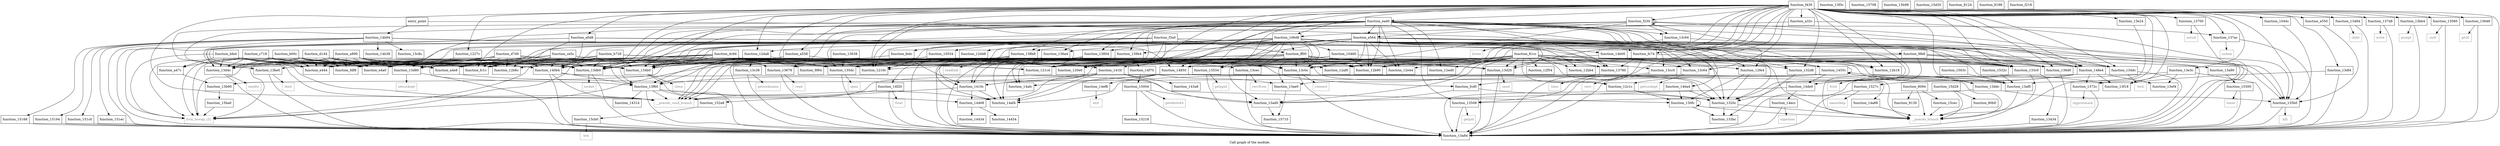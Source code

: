 digraph "Call graph of the module." {
  label="Call graph of the module.";
  node [shape=record];

  Node_function_f430 [label="{function_f430}"];
  Node_function_fc74 [label="{function_fc74}"];
  Node_function_fcd0 [label="{function_fcd0}"];
  Node_function_fdf8 [label="{function_fdf8}"];
  Node_function_1210c [label="{function_1210c}"];
  Node_function_fc1c [label="{function_fc1c}"];
  Node_function_13cc0 [label="{function_13cc0}"];
  Node_function_13678 [label="{function_13678}"];
  Node_function_121c4 [label="{function_121c4}"];
  Node_function_1227c [label="{function_1227c}"];
  Node_function_12af0 [label="{function_12af0}"];
  Node_function_12b18 [label="{function_12b18}"];
  Node_function_136a4 [label="{function_136a4}"];
  Node_function_fedc [label="{function_fedc}"];
  Node_function_ff00 [label="{function_ff00}"];
  Node_function_133c0 [label="{function_133c0}"];
  Node_function_13c94 [label="{function_13c94}"];
  Node_function_10534 [label="{function_10534}"];
  Node_function_12b6c [label="{function_12b6c}"];
  Node_function_136d0 [label="{function_136d0}"];
  Node_function_12b90 [label="{function_12b90}"];
  Node_function_12bb4 [label="{function_12bb4}"];
  Node_function_12c1c [label="{function_12c1c}"];
  Node_function_13700 [label="{function_13700}"];
  Node_function_12d48 [label="{function_12d48}"];
  Node_function_12da8 [label="{function_12da8}"];
  Node_function_12e44 [label="{function_12e44}"];
  Node_function_13ad0 [label="{function_13ad0}"];
  Node_function_13434 [label="{function_13434}"];
  Node_function_13ae0 [label="{function_13ae0}"];
  Node_function_13484 [label="{function_13484}"];
  Node_function_13af0 [label="{function_13af0}"];
  Node_function_134b0 [label="{function_134b0}"];
  Node_function_13b90 [label="{function_13b90}"];
  Node_function_134dc [label="{function_134dc}"];
  Node_function_106d8 [label="{function_106d8}"];
  Node_function_1372c [label="{function_1372c}"];
  Node_function_13780 [label="{function_13780}"];
  Node_function_12ed0 [label="{function_12ed0}"];
  Node_function_137ac [label="{function_137ac}"];
  Node_function_137d8 [label="{function_137d8}"];
  Node_function_12f54 [label="{function_12f54}"];
  Node_function_13508 [label="{function_13508}"];
  Node_function_13534 [label="{function_13534}"];
  Node_function_13bb4 [label="{function_13bb4}"];
  Node_function_13560 [label="{function_13560}"];
  Node_function_13be0 [label="{function_13be0}"];
  Node_function_1044c [label="{function_1044c}"];
  Node_function_10460 [label="{function_10460}"];
  Node_function_120e0 [label="{function_120e0}"];
  Node_function_13804 [label="{function_13804}"];
  Node_function_132d8 [label="{function_132d8}"];
  Node_function_138b8 [label="{function_138b8}"];
  Node_function_139b4 [label="{function_139b4}"];
  Node_function_12fe4 [label="{function_12fe4}"];
  Node_function_13a84 [label="{function_13a84}"];
  Node_function_130fc [label="{function_130fc}"];
  Node_function_13a90 [label="{function_13a90}"];
  Node_function_1320c [label="{function_1320c}"];
  Node_function_135b0 [label="{function_135b0}"];
  Node_function_13c0c [label="{function_13c0c}"];
  Node_function_135dc [label="{function_135dc}"];
  Node_function_13c38 [label="{function_13c38}"];
  Node_function_13638 [label="{function_13638}"];
  Node_function_13648 [label="{function_13648}"];
  Node_function_13c64 [label="{function_13c64}"];
  Node_function_13cec [label="{function_13cec}"];
  Node_function_13d4c [label="{function_13d4c}"];
  Node_function_13d80 [label="{function_13d80}"];
  Node_function_13db0 [label="{function_13db0}"];
  Node_function_13ddc [label="{function_13ddc}"];
  Node_function_13df4 [label="{function_13df4}"];
  Node_function_13e24 [label="{function_13e24}"];
  Node_function_13e3c [label="{function_13e3c}"];
  Node_function_13ef4 [label="{function_13ef4}"];
  Node_function_133bc [label="{function_133bc}"];
  Node_function_13d20 [label="{function_13d20}"];
  Node_llvm_bswap_i32 [color="gray50", fontcolor="gray50", label="{llvm_bswap_i32}"];
  Node_function_13f18 [label="{function_13f18}"];
  Node_function_13f3c [label="{function_13f3c}"];
  Node_function_13f60 [label="{function_13f60}"];
  Node_function_140b4 [label="{function_140b4}"];
  Node_function_1410c [label="{function_1410c}"];
  Node_function_141fc [label="{function_141fc}"];
  Node_function_14314 [label="{function_14314}"];
  Node_function_143a8 [label="{function_143a8}"];
  Node_function_14434 [label="{function_14434}"];
  Node_function_14454 [label="{function_14454}"];
  Node_function_14468 [label="{function_14468}"];
  Node_function_1455c [label="{function_1455c}"];
  Node_function_146a4 [label="{function_146a4}"];
  Node_function_14850 [label="{function_14850}"];
  Node_function_148e4 [label="{function_148e4}"];
  Node_function_14a88 [label="{function_14a88}"];
  Node_function_14af4 [label="{function_14af4}"];
  Node_function_14b38 [label="{function_14b38}"];
  Node_function_14afc [label="{function_14afc}"];
  Node_function_14b00 [label="{function_14b00}"];
  Node_function_14b94 [label="{function_14b94}"];
  Node_function_14de0 [label="{function_14de0}"];
  Node_function_14ecc [label="{function_14ecc}"];
  Node_function_14ef8 [label="{function_14ef8}"];
  Node_function_14f20 [label="{function_14f20}"];
  Node_function_14f70 [label="{function_14f70}"];
  Node_function_15004 [label="{function_15004}"];
  Node_function_15168 [label="{function_15168}"];
  Node_function_15194 [label="{function_15194}"];
  Node_function_151c0 [label="{function_151c0}"];
  Node_function_151ec [label="{function_151ec}"];
  Node_function_15218 [label="{function_15218}"];
  Node_function_1527c [label="{function_1527c}"];
  Node_function_152a8 [label="{function_152a8}"];
  Node_function_15300 [label="{function_15300}"];
  Node_function_1532c [label="{function_1532c}"];
  Node_function_1563c [label="{function_1563c}"];
  Node_function_15708 [label="{function_15708}"];
  Node_function_15710 [label="{function_15710}"];
  Node_function_15b98 [label="{function_15b98}"];
  Node_function_15ba0 [label="{function_15ba0}"];
  Node_function_15c8c [label="{function_15c8c}"];
  Node_function_15cb0 [label="{function_15cb0}"];
  Node_function_15cec [label="{function_15cec}"];
  Node_function_15d20 [label="{function_15d20}"];
  Node_function_15d28 [label="{function_15d28}"];
  Node_fcntl [color="gray50", fontcolor="gray50", label="{fcntl}"];
  Node_chdir [color="gray50", fontcolor="gray50", label="{chdir}"];
  Node_close [color="gray50", fontcolor="gray50", label="{close}"];
  Node_fork [color="gray50", fontcolor="gray50", label="{fork}"];
  Node_getpid [color="gray50", fontcolor="gray50", label="{getpid}"];
  Node_getppid [color="gray50", fontcolor="gray50", label="{getppid}"];
  Node_ioctl [color="gray50", fontcolor="gray50", label="{ioctl}"];
  Node_kill [color="gray50", fontcolor="gray50", label="{kill}"];
  Node_open [color="gray50", fontcolor="gray50", label="{open}"];
  Node_prctl [color="gray50", fontcolor="gray50", label="{prctl}"];
  Node_read [color="gray50", fontcolor="gray50", label="{read}"];
  Node_readlink [color="gray50", fontcolor="gray50", label="{readlink}"];
  Node_setsid [color="gray50", fontcolor="gray50", label="{setsid}"];
  Node_sigprocmask [color="gray50", fontcolor="gray50", label="{sigprocmask}"];
  Node_time [color="gray50", fontcolor="gray50", label="{time}"];
  Node_unlink [color="gray50", fontcolor="gray50", label="{unlink}"];
  Node_write [color="gray50", fontcolor="gray50", label="{write}"];
  Node_accept [color="gray50", fontcolor="gray50", label="{accept}"];
  Node_bind [color="gray50", fontcolor="gray50", label="{bind}"];
  Node_connect [color="gray50", fontcolor="gray50", label="{connect}"];
  Node_getsockname [color="gray50", fontcolor="gray50", label="{getsockname}"];
  Node_getsockopt [color="gray50", fontcolor="gray50", label="{getsockopt}"];
  Node_listen [color="gray50", fontcolor="gray50", label="{listen}"];
  Node_recv [color="gray50", fontcolor="gray50", label="{recv}"];
  Node_recvfrom [color="gray50", fontcolor="gray50", label="{recvfrom}"];
  Node_send [color="gray50", fontcolor="gray50", label="{send}"];
  Node_sendto [color="gray50", fontcolor="gray50", label="{sendto}"];
  Node_setsockopt [color="gray50", fontcolor="gray50", label="{setsockopt}"];
  Node_socket [color="gray50", fontcolor="gray50", label="{socket}"];
  Node_sigaction [color="gray50", fontcolor="gray50", label="{sigaction}"];
  Node_exit [color="gray50", fontcolor="gray50", label="{exit}"];
  Node_fstat [color="gray50", fontcolor="gray50", label="{fstat}"];
  Node_getdents64 [color="gray50", fontcolor="gray50", label="{getdents64}"];
  Node_nanosleep [color="gray50", fontcolor="gray50", label="{nanosleep}"];
  Node_times [color="gray50", fontcolor="gray50", label="{times}"];
  Node_brk [color="gray50", fontcolor="gray50", label="{brk}"];
  Node___pseudo_branch [color="gray50", fontcolor="gray50", label="{__pseudo_branch}"];
  Node___pseudo_cond_branch [color="gray50", fontcolor="gray50", label="{__pseudo_cond_branch}"];
  Node_function_8094 [label="{function_8094}"];
  Node_function_80b0 [label="{function_80b0}"];
  Node_function_8124 [label="{function_8124}"];
  Node_function_8130 [label="{function_8130}"];
  Node_function_8188 [label="{function_8188}"];
  Node_entry_point [label="{entry_point}"];
  Node_function_81cc [label="{function_81cc}"];
  Node_function_9f84 [label="{function_9f84}"];
  Node_function_9fe8 [label="{function_9fe8}"];
  Node_function_a0d8 [label="{function_a0d8}"];
  Node_function_a32c [label="{function_a32c}"];
  Node_function_a47c [label="{function_a47c}"];
  Node_function_a4e8 [label="{function_a4e8}"];
  Node_function_a558 [label="{function_a558}"];
  Node_function_a890 [label="{function_a890}"];
  Node_function_b00c [label="{function_b00c}"];
  Node_function_b728 [label="{function_b728}"];
  Node_function_bfa4 [label="{function_bfa4}"];
  Node_function_c718 [label="{function_c718}"];
  Node_function_ce5c [label="{function_ce5c}"];
  Node_function_d144 [label="{function_d144}"];
  Node_function_d7d0 [label="{function_d7d0}"];
  Node_function_dc94 [label="{function_dc94}"];
  Node_function_e444 [label="{function_e444}"];
  Node_function_e4a0 [label="{function_e4a0}"];
  Node_function_e550 [label="{function_e550}"];
  Node_function_e564 [label="{function_e564}"];
  Node_function_ead0 [label="{function_ead0}"];
  Node_function_f218 [label="{function_f218}"];
  Node_function_f230 [label="{function_f230}"];
  Node_function_f3a0 [label="{function_f3a0}"];
  Node_function_f430 -> Node_function_fc74;
  Node_function_f430 -> Node_function_fcd0;
  Node_function_f430 -> Node_function_1210c;
  Node_function_f430 -> Node_function_fc1c;
  Node_function_f430 -> Node_function_13cc0;
  Node_function_f430 -> Node_function_121c4;
  Node_function_f430 -> Node_function_1227c;
  Node_function_f430 -> Node_function_12af0;
  Node_function_f430 -> Node_function_12b18;
  Node_function_f430 -> Node_function_133c0;
  Node_function_f430 -> Node_function_136d0;
  Node_function_f430 -> Node_function_12b90;
  Node_function_f430 -> Node_function_13700;
  Node_function_f430 -> Node_function_12da8;
  Node_function_f430 -> Node_function_13484;
  Node_function_f430 -> Node_function_134b0;
  Node_function_f430 -> Node_function_134dc;
  Node_function_f430 -> Node_function_106d8;
  Node_function_f430 -> Node_function_1372c;
  Node_function_f430 -> Node_function_137ac;
  Node_function_f430 -> Node_function_137d8;
  Node_function_f430 -> Node_function_13bb4;
  Node_function_f430 -> Node_function_13560;
  Node_function_f430 -> Node_function_1044c;
  Node_function_f430 -> Node_function_120e0;
  Node_function_f430 -> Node_function_132d8;
  Node_function_f430 -> Node_function_13a84;
  Node_function_f430 -> Node_function_1320c;
  Node_function_f430 -> Node_function_135b0;
  Node_function_f430 -> Node_function_13c0c;
  Node_function_f430 -> Node_function_135dc;
  Node_function_f430 -> Node_function_13648;
  Node_function_f430 -> Node_function_13c64;
  Node_function_f430 -> Node_function_13db0;
  Node_function_f430 -> Node_function_13ddc;
  Node_function_f430 -> Node_function_13df4;
  Node_function_f430 -> Node_function_13e24;
  Node_function_f430 -> Node_function_13e3c;
  Node_function_f430 -> Node_function_13d20;
  Node_function_f430 -> Node_function_14850;
  Node_function_f430 -> Node_function_148e4;
  Node_function_f430 -> Node___pseudo_branch;
  Node_function_f430 -> Node___pseudo_cond_branch;
  Node_function_f430 -> Node_function_a0d8;
  Node_function_f430 -> Node_function_a32c;
  Node_function_f430 -> Node_function_a558;
  Node_function_f430 -> Node_function_e550;
  Node_function_f430 -> Node_function_ead0;
  Node_function_f430 -> Node_function_f230;
  Node_function_fc74 -> Node_function_13780;
  Node_function_fc74 -> Node_function_13508;
  Node_function_fc74 -> Node_function_13534;
  Node_function_fc74 -> Node_function_13a90;
  Node_function_fcd0 -> Node_function_13ad0;
  Node_function_fcd0 -> Node_function_1320c;
  Node_function_13cc0 -> Node_function_13a84;
  Node_function_13cc0 -> Node_recv;
  Node_function_13678 -> Node_function_13a84;
  Node_function_13678 -> Node_read;
  Node_function_1227c -> Node_function_12b6c;
  Node_function_1227c -> Node_function_13f60;
  Node_function_136a4 -> Node_function_13a84;
  Node_function_136a4 -> Node_readlink;
  Node_function_fedc -> Node_function_1410c;
  Node_function_fedc -> Node___pseudo_cond_branch;
  Node_function_ff00 -> Node_function_fc1c;
  Node_function_ff00 -> Node_function_12af0;
  Node_function_ff00 -> Node_function_133c0;
  Node_function_ff00 -> Node_function_136d0;
  Node_function_ff00 -> Node_function_12b90;
  Node_function_ff00 -> Node_function_134b0;
  Node_function_ff00 -> Node_function_1320c;
  Node_function_ff00 -> Node_function_13c0c;
  Node_function_ff00 -> Node_function_13cec;
  Node_function_ff00 -> Node_function_13db0;
  Node_function_ff00 -> Node_function_13d20;
  Node_function_ff00 -> Node_function_140b4;
  Node_function_ff00 -> Node_function_1410c;
  Node_function_ff00 -> Node_function_141fc;
  Node_function_ff00 -> Node_function_148e4;
  Node_function_ff00 -> Node___pseudo_cond_branch;
  Node_function_133c0 -> Node_function_13434;
  Node_function_133c0 -> Node_function_13a84;
  Node_function_133c0 -> Node_fcntl;
  Node_function_13c94 -> Node_function_13a84;
  Node_function_13c94 -> Node_listen;
  Node_function_10534 -> Node_function_12af0;
  Node_function_10534 -> Node_function_12b6c;
  Node_function_10534 -> Node_function_13f60;
  Node_function_10534 -> Node_function_141fc;
  Node_function_136d0 -> Node_function_13a84;
  Node_function_12c1c -> Node_function_130fc;
  Node_function_12c1c -> Node_function_1320c;
  Node_function_13700 -> Node_function_13a84;
  Node_function_13700 -> Node_setsid;
  Node_function_12d48 -> Node_function_13678;
  Node_function_12da8 -> Node_function_134b0;
  Node_function_12da8 -> Node_function_13a84;
  Node_function_12da8 -> Node_function_13c0c;
  Node_function_12da8 -> Node_function_13c38;
  Node_function_12da8 -> Node_function_13db0;
  Node_function_13ad0 -> Node_function_15710;
  Node_function_13434 -> Node_function_13a84;
  Node_function_13ae0 -> Node_function_15710;
  Node_function_13484 -> Node_function_13a84;
  Node_function_13484 -> Node_chdir;
  Node_function_13af0 -> Node___pseudo_branch;
  Node_function_134b0 -> Node_function_13a84;
  Node_function_134b0 -> Node_close;
  Node_function_13b90 -> Node_function_15ba0;
  Node_function_134dc -> Node_function_13a84;
  Node_function_134dc -> Node_fork;
  Node_function_106d8 -> Node_function_fc74;
  Node_function_106d8 -> Node_function_1210c;
  Node_function_106d8 -> Node_function_fc1c;
  Node_function_106d8 -> Node_function_13cc0;
  Node_function_106d8 -> Node_function_121c4;
  Node_function_106d8 -> Node_function_fedc;
  Node_function_106d8 -> Node_function_ff00;
  Node_function_106d8 -> Node_function_133c0;
  Node_function_106d8 -> Node_function_10534;
  Node_function_106d8 -> Node_function_136d0;
  Node_function_106d8 -> Node_function_12bb4;
  Node_function_106d8 -> Node_function_12da8;
  Node_function_106d8 -> Node_function_13ad0;
  Node_function_106d8 -> Node_function_13ae0;
  Node_function_106d8 -> Node_function_134b0;
  Node_function_106d8 -> Node_function_134dc;
  Node_function_106d8 -> Node_function_13780;
  Node_function_106d8 -> Node_function_10460;
  Node_function_106d8 -> Node_function_120e0;
  Node_function_106d8 -> Node_function_132d8;
  Node_function_106d8 -> Node_function_13a84;
  Node_function_106d8 -> Node_function_1320c;
  Node_function_106d8 -> Node_function_13c0c;
  Node_function_106d8 -> Node_function_13c64;
  Node_function_106d8 -> Node_function_13cec;
  Node_function_106d8 -> Node_function_13d4c;
  Node_function_106d8 -> Node_function_13d80;
  Node_function_106d8 -> Node_function_13db0;
  Node_function_106d8 -> Node_function_13d20;
  Node_function_106d8 -> Node_llvm_bswap_i32;
  Node_function_106d8 -> Node_function_140b4;
  Node_function_106d8 -> Node_function_14850;
  Node_function_106d8 -> Node_function_e444;
  Node_function_106d8 -> Node_function_e4a0;
  Node_function_1372c -> Node_function_13a84;
  Node_function_1372c -> Node_sigprocmask;
  Node_function_13780 -> Node_function_13a84;
  Node_function_13780 -> Node_time;
  Node_function_137ac -> Node_function_13a84;
  Node_function_137ac -> Node_unlink;
  Node_function_137d8 -> Node_function_13a84;
  Node_function_137d8 -> Node_write;
  Node_function_13508 -> Node_function_13a84;
  Node_function_13508 -> Node_getpid;
  Node_function_13534 -> Node_function_13a84;
  Node_function_13534 -> Node_getppid;
  Node_function_13bb4 -> Node_function_13a84;
  Node_function_13bb4 -> Node_accept;
  Node_function_13560 -> Node_function_13a84;
  Node_function_13560 -> Node_ioctl;
  Node_function_13be0 -> Node_function_13a84;
  Node_function_13be0 -> Node_bind;
  Node_function_1044c -> Node_function_135b0;
  Node_function_10460 -> Node_function_133c0;
  Node_function_10460 -> Node_function_12b90;
  Node_function_10460 -> Node_function_13c0c;
  Node_function_10460 -> Node_function_13db0;
  Node_function_10460 -> Node___pseudo_cond_branch;
  Node_function_13804 -> Node_function_134b0;
  Node_function_13804 -> Node_function_13a84;
  Node_function_13804 -> Node_function_1410c;
  Node_function_13804 -> Node_function_14af4;
  Node_function_13804 -> Node_function_14afc;
  Node_function_132d8 -> Node_function_133bc;
  Node_function_132d8 -> Node___pseudo_branch;
  Node_function_138b8 -> Node_function_133c0;
  Node_function_138b8 -> Node_function_134b0;
  Node_function_138b8 -> Node_function_13a84;
  Node_function_138b8 -> Node_function_135dc;
  Node_function_138b8 -> Node_function_13f60;
  Node_function_138b8 -> Node_function_140b4;
  Node_function_138b8 -> Node_function_1410c;
  Node_function_138b8 -> Node_function_14af4;
  Node_function_138b8 -> Node_function_14f20;
  Node_function_139b4 -> Node_function_14af4;
  Node_function_139b4 -> Node_function_14afc;
  Node_function_139b4 -> Node_function_14f70;
  Node_function_12fe4 -> Node_function_130fc;
  Node_function_12fe4 -> Node_function_1320c;
  Node_function_130fc -> Node_function_130fc;
  Node_function_130fc -> Node_function_133bc;
  Node_function_130fc -> Node___pseudo_branch;
  Node_function_13a90 -> Node_function_15300;
  Node_function_1320c -> Node_function_133bc;
  Node_function_1320c -> Node___pseudo_branch;
  Node_function_135b0 -> Node_function_13a84;
  Node_function_135b0 -> Node_kill;
  Node_function_13c0c -> Node_function_13a84;
  Node_function_13c0c -> Node_connect;
  Node_function_135dc -> Node_function_13a84;
  Node_function_135dc -> Node_open;
  Node_function_13c38 -> Node_function_13a84;
  Node_function_13c38 -> Node_getsockname;
  Node_function_13638 -> Node_function_135dc;
  Node_function_13648 -> Node_function_13a84;
  Node_function_13648 -> Node_prctl;
  Node_function_13c64 -> Node_function_13a84;
  Node_function_13c64 -> Node_getsockopt;
  Node_function_13cec -> Node_function_13a84;
  Node_function_13cec -> Node_recvfrom;
  Node_function_13d4c -> Node_function_13a84;
  Node_function_13d4c -> Node_sendto;
  Node_function_13d80 -> Node_function_13a84;
  Node_function_13d80 -> Node_setsockopt;
  Node_function_13db0 -> Node_function_13a84;
  Node_function_13db0 -> Node_socket;
  Node_function_13ddc -> Node_function_13508;
  Node_function_13ddc -> Node_function_135b0;
  Node_function_13df4 -> Node_function_13a84;
  Node_function_13df4 -> Node_function_13f18;
  Node_function_13e24 -> Node_function_13af0;
  Node_function_13e3c -> Node_function_13a84;
  Node_function_13e3c -> Node_function_13ef4;
  Node_function_13e3c -> Node_function_13f18;
  Node_function_13e3c -> Node_function_14de0;
  Node_function_13d20 -> Node_function_13a84;
  Node_function_13d20 -> Node_send;
  Node_function_13f60 -> Node_function_13a84;
  Node_function_13f60 -> Node_function_14314;
  Node_function_13f60 -> Node_function_14468;
  Node_function_13f60 -> Node_function_14af4;
  Node_function_13f60 -> Node_function_152a8;
  Node_function_13f60 -> Node___pseudo_cond_branch;
  Node_function_140b4 -> Node_function_13a84;
  Node_function_140b4 -> Node_function_130fc;
  Node_function_140b4 -> Node_function_13f60;
  Node_function_140b4 -> Node___pseudo_cond_branch;
  Node_function_1410c -> Node_function_14468;
  Node_function_1410c -> Node_function_14af4;
  Node_function_1410c -> Node_function_152a8;
  Node_function_141fc -> Node_function_13ad0;
  Node_function_141fc -> Node_function_13f60;
  Node_function_141fc -> Node_function_1410c;
  Node_function_141fc -> Node_function_143a8;
  Node_function_141fc -> Node_function_14468;
  Node_function_141fc -> Node_function_14af4;
  Node_function_14468 -> Node_function_14434;
  Node_function_14468 -> Node_function_14454;
  Node_function_1455c -> Node_function_13af0;
  Node_function_1455c -> Node_function_13ddc;
  Node_function_1455c -> Node_function_13f18;
  Node_function_1455c -> Node_function_1455c;
  Node_function_1455c -> Node_function_14af4;
  Node_function_1455c -> Node_function_14de0;
  Node_function_1455c -> Node___pseudo_cond_branch;
  Node_function_146a4 -> Node_function_13a84;
  Node_function_146a4 -> Node_function_130fc;
  Node_function_146a4 -> Node_function_1320c;
  Node_function_14850 -> Node_function_14a88;
  Node_function_14850 -> Node_function_14af4;
  Node_function_14850 -> Node_function_14afc;
  Node_function_14850 -> Node_function_14ef8;
  Node_function_14850 -> Node___pseudo_branch;
  Node_function_148e4 -> Node_function_1372c;
  Node_function_148e4 -> Node_function_13a84;
  Node_function_148e4 -> Node_function_13ef4;
  Node_function_148e4 -> Node_function_13f18;
  Node_function_148e4 -> Node_function_14de0;
  Node_function_148e4 -> Node_function_1527c;
  Node_function_14a88 -> Node___pseudo_branch;
  Node_function_14b00 -> Node_function_133c0;
  Node_function_14b00 -> Node_function_135dc;
  Node_function_14b00 -> Node_function_1455c;
  Node_function_14b94 -> Node_function_13af0;
  Node_function_14b94 -> Node_function_13a84;
  Node_function_14b94 -> Node_function_14850;
  Node_function_14b94 -> Node_function_14b38;
  Node_function_14b94 -> Node_function_14b00;
  Node_function_14b94 -> Node_function_15168;
  Node_function_14b94 -> Node_function_15194;
  Node_function_14b94 -> Node_function_151c0;
  Node_function_14b94 -> Node_function_151ec;
  Node_function_14b94 -> Node_function_15c8c;
  Node_function_14b94 -> Node___pseudo_branch;
  Node_function_14b94 -> Node___pseudo_cond_branch;
  Node_function_14de0 -> Node_function_13ad0;
  Node_function_14de0 -> Node_function_14ecc;
  Node_function_14ecc -> Node_function_13a84;
  Node_function_14ecc -> Node_sigaction;
  Node_function_14ef8 -> Node_exit;
  Node_function_14f20 -> Node_function_13a84;
  Node_function_14f20 -> Node_fstat;
  Node_function_14f20 -> Node___pseudo_cond_branch;
  Node_function_14f70 -> Node_function_13ae0;
  Node_function_14f70 -> Node_function_15004;
  Node_function_15004 -> Node_function_13ad0;
  Node_function_15004 -> Node_function_13a84;
  Node_function_15004 -> Node_function_15218;
  Node_function_15004 -> Node_getdents64;
  Node_function_15168 -> Node_function_13a84;
  Node_function_15194 -> Node_function_13a84;
  Node_function_151c0 -> Node_function_13a84;
  Node_function_151ec -> Node_function_13a84;
  Node_function_15218 -> Node_function_13a84;
  Node_function_1527c -> Node_function_13a84;
  Node_function_1527c -> Node_nanosleep;
  Node_function_152a8 -> Node_function_15cb0;
  Node_function_15300 -> Node_function_13a84;
  Node_function_15300 -> Node_times;
  Node_function_1532c -> Node_function_13af0;
  Node_function_1563c -> Node_function_13af0;
  Node_function_15ba0 -> Node_llvm_bswap_i32;
  Node_function_15cb0 -> Node_function_13a84;
  Node_function_15cb0 -> Node_brk;
  Node_function_15cec -> Node___pseudo_branch;
  Node_function_15d28 -> Node___pseudo_branch;
  Node_function_15d28 -> Node_function_80b0;
  Node_function_8094 -> Node_function_15cec;
  Node_function_8094 -> Node___pseudo_branch;
  Node_function_8094 -> Node_function_8130;
  Node_function_80b0 -> Node___pseudo_branch;
  Node_entry_point -> Node_function_1455c;
  Node_entry_point -> Node_function_14b94;
  Node_function_81cc -> Node_function_1210c;
  Node_function_81cc -> Node_function_fc1c;
  Node_function_81cc -> Node_function_13cc0;
  Node_function_81cc -> Node_function_121c4;
  Node_function_81cc -> Node_function_12af0;
  Node_function_81cc -> Node_function_12b18;
  Node_function_81cc -> Node_function_133c0;
  Node_function_81cc -> Node_function_136d0;
  Node_function_81cc -> Node_function_12b90;
  Node_function_81cc -> Node_function_12bb4;
  Node_function_81cc -> Node_function_12c1c;
  Node_function_81cc -> Node_function_12e44;
  Node_function_81cc -> Node_function_13ad0;
  Node_function_81cc -> Node_function_13ae0;
  Node_function_81cc -> Node_function_13af0;
  Node_function_81cc -> Node_function_134b0;
  Node_function_81cc -> Node_function_13780;
  Node_function_81cc -> Node_function_12ed0;
  Node_function_81cc -> Node_function_12f54;
  Node_function_81cc -> Node_function_120e0;
  Node_function_81cc -> Node_function_132d8;
  Node_function_81cc -> Node_function_12fe4;
  Node_function_81cc -> Node_function_13a84;
  Node_function_81cc -> Node_function_1320c;
  Node_function_81cc -> Node_function_13c0c;
  Node_function_81cc -> Node_function_13c64;
  Node_function_81cc -> Node_function_13d80;
  Node_function_81cc -> Node_function_13db0;
  Node_function_81cc -> Node_function_13d20;
  Node_function_81cc -> Node_llvm_bswap_i32;
  Node_function_81cc -> Node_function_140b4;
  Node_function_81cc -> Node_function_148e4;
  Node_function_81cc -> Node___pseudo_cond_branch;
  Node_function_81cc -> Node_function_9f84;
  Node_function_81cc -> Node_function_a4e8;
  Node_function_9fe8 -> Node_function_134dc;
  Node_function_9fe8 -> Node_function_13534;
  Node_function_9fe8 -> Node_function_135b0;
  Node_function_9fe8 -> Node_function_14850;
  Node_function_9fe8 -> Node_function_148e4;
  Node_function_9fe8 -> Node___pseudo_branch;
  Node_function_a0d8 -> Node_function_12b6c;
  Node_function_a0d8 -> Node_function_13a84;
  Node_function_a0d8 -> Node_function_140b4;
  Node_function_a0d8 -> Node_function_1410c;
  Node_function_a0d8 -> Node___pseudo_cond_branch;
  Node_function_a0d8 -> Node_function_9fe8;
  Node_function_a32c -> Node_function_106d8;
  Node_function_a32c -> Node_function_135b0;
  Node_function_a47c -> Node_function_13b90;
  Node_function_a4e8 -> Node_function_12c1c;
  Node_function_a558 -> Node_function_140b4;
  Node_function_a558 -> Node_function_141fc;
  Node_function_a890 -> Node_function_fdf8;
  Node_function_a890 -> Node_function_fc1c;
  Node_function_a890 -> Node_function_12b6c;
  Node_function_a890 -> Node_function_134b0;
  Node_function_a890 -> Node_function_13d4c;
  Node_function_a890 -> Node_function_13d80;
  Node_function_a890 -> Node_function_13db0;
  Node_function_a890 -> Node_llvm_bswap_i32;
  Node_function_a890 -> Node_function_140b4;
  Node_function_a890 -> Node_function_a4e8;
  Node_function_a890 -> Node_function_e444;
  Node_function_a890 -> Node_function_e4a0;
  Node_function_b00c -> Node_function_fdf8;
  Node_function_b00c -> Node_function_fc1c;
  Node_function_b00c -> Node_function_134b0;
  Node_function_b00c -> Node_function_13d4c;
  Node_function_b00c -> Node_function_13d80;
  Node_function_b00c -> Node_function_13db0;
  Node_function_b00c -> Node_llvm_bswap_i32;
  Node_function_b00c -> Node_function_140b4;
  Node_function_b00c -> Node_function_a4e8;
  Node_function_b00c -> Node_function_e444;
  Node_function_b00c -> Node_function_e4a0;
  Node_function_b728 -> Node_function_fdf8;
  Node_function_b728 -> Node_function_fc1c;
  Node_function_b728 -> Node_function_133c0;
  Node_function_b728 -> Node_function_134b0;
  Node_function_b728 -> Node_function_13780;
  Node_function_b728 -> Node_function_13c0c;
  Node_function_b728 -> Node_function_13cec;
  Node_function_b728 -> Node_function_13d4c;
  Node_function_b728 -> Node_function_13d80;
  Node_function_b728 -> Node_function_13db0;
  Node_function_b728 -> Node_llvm_bswap_i32;
  Node_function_b728 -> Node_function_13f60;
  Node_function_b728 -> Node_function_140b4;
  Node_function_b728 -> Node_function_a4e8;
  Node_function_b728 -> Node_function_e444;
  Node_function_b728 -> Node_function_e4a0;
  Node_function_bfa4 -> Node_function_fdf8;
  Node_function_bfa4 -> Node_function_fc1c;
  Node_function_bfa4 -> Node_function_134b0;
  Node_function_bfa4 -> Node_function_13d4c;
  Node_function_bfa4 -> Node_function_13d80;
  Node_function_bfa4 -> Node_function_13db0;
  Node_function_bfa4 -> Node_llvm_bswap_i32;
  Node_function_bfa4 -> Node_function_140b4;
  Node_function_bfa4 -> Node_function_a47c;
  Node_function_bfa4 -> Node_function_a4e8;
  Node_function_bfa4 -> Node_function_e444;
  Node_function_bfa4 -> Node_function_e4a0;
  Node_function_c718 -> Node_function_fc1c;
  Node_function_c718 -> Node_function_134b0;
  Node_function_c718 -> Node_function_13d4c;
  Node_function_c718 -> Node_function_13d80;
  Node_function_c718 -> Node_function_13db0;
  Node_function_c718 -> Node_llvm_bswap_i32;
  Node_function_c718 -> Node_function_140b4;
  Node_function_c718 -> Node_function_a47c;
  Node_function_c718 -> Node_function_a4e8;
  Node_function_c718 -> Node_function_e444;
  Node_function_c718 -> Node_function_e4a0;
  Node_function_ce5c -> Node_function_fdf8;
  Node_function_ce5c -> Node_function_fc1c;
  Node_function_ce5c -> Node_function_13be0;
  Node_function_ce5c -> Node_function_13c0c;
  Node_function_ce5c -> Node_function_13db0;
  Node_function_ce5c -> Node_function_13d20;
  Node_function_ce5c -> Node_llvm_bswap_i32;
  Node_function_ce5c -> Node_function_140b4;
  Node_function_ce5c -> Node_function_a4e8;
  Node_function_d144 -> Node_function_fdf8;
  Node_function_d144 -> Node_function_fc1c;
  Node_function_d144 -> Node_function_134b0;
  Node_function_d144 -> Node_function_13d4c;
  Node_function_d144 -> Node_function_13d80;
  Node_function_d144 -> Node_function_13db0;
  Node_function_d144 -> Node_llvm_bswap_i32;
  Node_function_d144 -> Node_function_140b4;
  Node_function_d144 -> Node_function_a4e8;
  Node_function_d144 -> Node_function_e444;
  Node_function_d144 -> Node_function_e4a0;
  Node_function_d7d0 -> Node_function_fc1c;
  Node_function_d7d0 -> Node_function_121c4;
  Node_function_d7d0 -> Node_function_12b6c;
  Node_function_d7d0 -> Node_function_134b0;
  Node_function_d7d0 -> Node_function_120e0;
  Node_function_d7d0 -> Node_function_13d4c;
  Node_function_d7d0 -> Node_function_13d80;
  Node_function_d7d0 -> Node_function_13db0;
  Node_function_d7d0 -> Node_llvm_bswap_i32;
  Node_function_d7d0 -> Node_function_140b4;
  Node_function_d7d0 -> Node_function_a4e8;
  Node_function_d7d0 -> Node_function_e444;
  Node_function_d7d0 -> Node_function_e4a0;
  Node_function_dc94 -> Node_function_fcd0;
  Node_function_dc94 -> Node_function_1210c;
  Node_function_dc94 -> Node_function_fc1c;
  Node_function_dc94 -> Node_function_13678;
  Node_function_dc94 -> Node_function_121c4;
  Node_function_dc94 -> Node_function_12af0;
  Node_function_dc94 -> Node_function_12b6c;
  Node_function_dc94 -> Node_function_12e44;
  Node_function_dc94 -> Node_function_134b0;
  Node_function_dc94 -> Node_function_13b90;
  Node_function_dc94 -> Node_function_120e0;
  Node_function_dc94 -> Node_function_135dc;
  Node_function_dc94 -> Node_function_13d4c;
  Node_function_dc94 -> Node_function_13d80;
  Node_function_dc94 -> Node_function_13db0;
  Node_function_dc94 -> Node_function_140b4;
  Node_function_dc94 -> Node_function_9f84;
  Node_function_dc94 -> Node_function_a4e8;
  Node_function_dc94 -> Node_function_e444;
  Node_function_dc94 -> Node_function_e4a0;
  Node_function_e550 -> Node_function_135b0;
  Node_function_e564 -> Node_function_1210c;
  Node_function_e564 -> Node_function_121c4;
  Node_function_e564 -> Node_function_12af0;
  Node_function_e564 -> Node_function_12b18;
  Node_function_e564 -> Node_function_136a4;
  Node_function_e564 -> Node_function_12b90;
  Node_function_e564 -> Node_function_12c1c;
  Node_function_e564 -> Node_function_12d48;
  Node_function_e564 -> Node_function_12e44;
  Node_function_e564 -> Node_function_13af0;
  Node_function_e564 -> Node_function_134b0;
  Node_function_e564 -> Node_function_120e0;
  Node_function_e564 -> Node_function_13804;
  Node_function_e564 -> Node_function_138b8;
  Node_function_e564 -> Node_function_139b4;
  Node_function_e564 -> Node_function_12fe4;
  Node_function_e564 -> Node_function_135b0;
  Node_function_e564 -> Node_function_135dc;
  Node_function_e564 -> Node_function_148e4;
  Node_function_ead0 -> Node_function_1210c;
  Node_function_ead0 -> Node_function_13678;
  Node_function_ead0 -> Node_function_121c4;
  Node_function_ead0 -> Node_function_12b18;
  Node_function_ead0 -> Node_function_136a4;
  Node_function_ead0 -> Node_function_13c94;
  Node_function_ead0 -> Node_function_12b90;
  Node_function_ead0 -> Node_function_12e44;
  Node_function_ead0 -> Node_function_134b0;
  Node_function_ead0 -> Node_function_134dc;
  Node_function_ead0 -> Node_function_13780;
  Node_function_ead0 -> Node_function_12ed0;
  Node_function_ead0 -> Node_function_137ac;
  Node_function_ead0 -> Node_function_13508;
  Node_function_ead0 -> Node_function_13534;
  Node_function_ead0 -> Node_function_13be0;
  Node_function_ead0 -> Node_function_120e0;
  Node_function_ead0 -> Node_function_13804;
  Node_function_ead0 -> Node_function_138b8;
  Node_function_ead0 -> Node_function_139b4;
  Node_function_ead0 -> Node_function_12fe4;
  Node_function_ead0 -> Node_function_1320c;
  Node_function_ead0 -> Node_function_135b0;
  Node_function_ead0 -> Node_function_135dc;
  Node_function_ead0 -> Node_function_13db0;
  Node_function_ead0 -> Node_function_13f60;
  Node_function_ead0 -> Node_function_146a4;
  Node_function_ead0 -> Node_function_148e4;
  Node_function_ead0 -> Node_function_e564;
  Node_function_f230 -> Node_function_133c0;
  Node_function_f230 -> Node_function_13c94;
  Node_function_f230 -> Node_function_134b0;
  Node_function_f230 -> Node_function_13be0;
  Node_function_f230 -> Node_function_13a84;
  Node_function_f230 -> Node_function_13c0c;
  Node_function_f230 -> Node_function_13d80;
  Node_function_f230 -> Node_function_13db0;
  Node_function_f230 -> Node_function_148e4;
  Node_function_f230 -> Node_function_e564;
  Node_function_f230 -> Node_function_f230;
  Node_function_f3a0 -> Node_function_1210c;
  Node_function_f3a0 -> Node_function_fc1c;
  Node_function_f3a0 -> Node_function_121c4;
  Node_function_f3a0 -> Node_function_fedc;
  Node_function_f3a0 -> Node_function_ff00;
  Node_function_f3a0 -> Node_function_120e0;
  Node_function_f3a0 -> Node_function_1320c;
}
